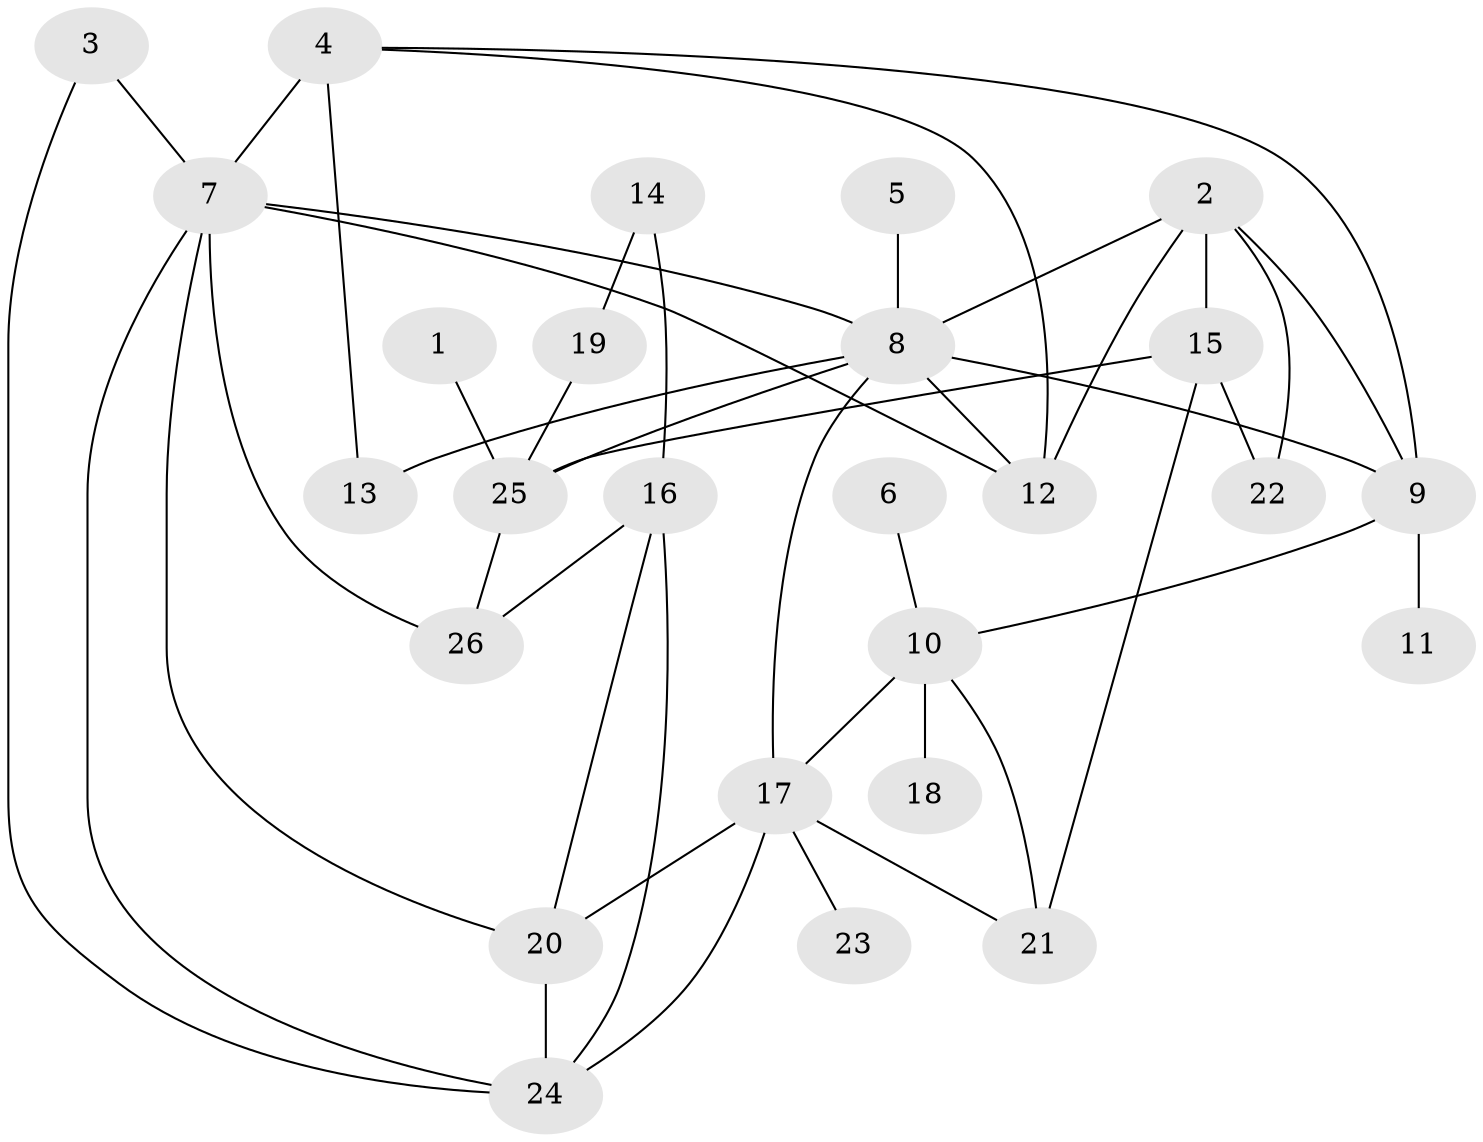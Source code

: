// original degree distribution, {3: 0.2549019607843137, 2: 0.2549019607843137, 1: 0.19607843137254902, 6: 0.0196078431372549, 9: 0.0196078431372549, 4: 0.13725490196078433, 5: 0.09803921568627451, 7: 0.0196078431372549}
// Generated by graph-tools (version 1.1) at 2025/00/03/09/25 03:00:40]
// undirected, 26 vertices, 44 edges
graph export_dot {
graph [start="1"]
  node [color=gray90,style=filled];
  1;
  2;
  3;
  4;
  5;
  6;
  7;
  8;
  9;
  10;
  11;
  12;
  13;
  14;
  15;
  16;
  17;
  18;
  19;
  20;
  21;
  22;
  23;
  24;
  25;
  26;
  1 -- 25 [weight=1.0];
  2 -- 8 [weight=1.0];
  2 -- 9 [weight=1.0];
  2 -- 12 [weight=1.0];
  2 -- 15 [weight=1.0];
  2 -- 22 [weight=1.0];
  3 -- 7 [weight=1.0];
  3 -- 24 [weight=1.0];
  4 -- 7 [weight=1.0];
  4 -- 9 [weight=1.0];
  4 -- 12 [weight=1.0];
  4 -- 13 [weight=2.0];
  5 -- 8 [weight=1.0];
  6 -- 10 [weight=1.0];
  7 -- 8 [weight=2.0];
  7 -- 12 [weight=2.0];
  7 -- 20 [weight=1.0];
  7 -- 24 [weight=1.0];
  7 -- 26 [weight=1.0];
  8 -- 9 [weight=1.0];
  8 -- 12 [weight=1.0];
  8 -- 13 [weight=1.0];
  8 -- 17 [weight=1.0];
  8 -- 25 [weight=2.0];
  9 -- 10 [weight=1.0];
  9 -- 11 [weight=1.0];
  10 -- 17 [weight=1.0];
  10 -- 18 [weight=1.0];
  10 -- 21 [weight=1.0];
  14 -- 16 [weight=1.0];
  14 -- 19 [weight=1.0];
  15 -- 21 [weight=1.0];
  15 -- 22 [weight=2.0];
  15 -- 25 [weight=1.0];
  16 -- 20 [weight=1.0];
  16 -- 24 [weight=1.0];
  16 -- 26 [weight=1.0];
  17 -- 20 [weight=1.0];
  17 -- 21 [weight=1.0];
  17 -- 23 [weight=1.0];
  17 -- 24 [weight=1.0];
  19 -- 25 [weight=2.0];
  20 -- 24 [weight=1.0];
  25 -- 26 [weight=1.0];
}
